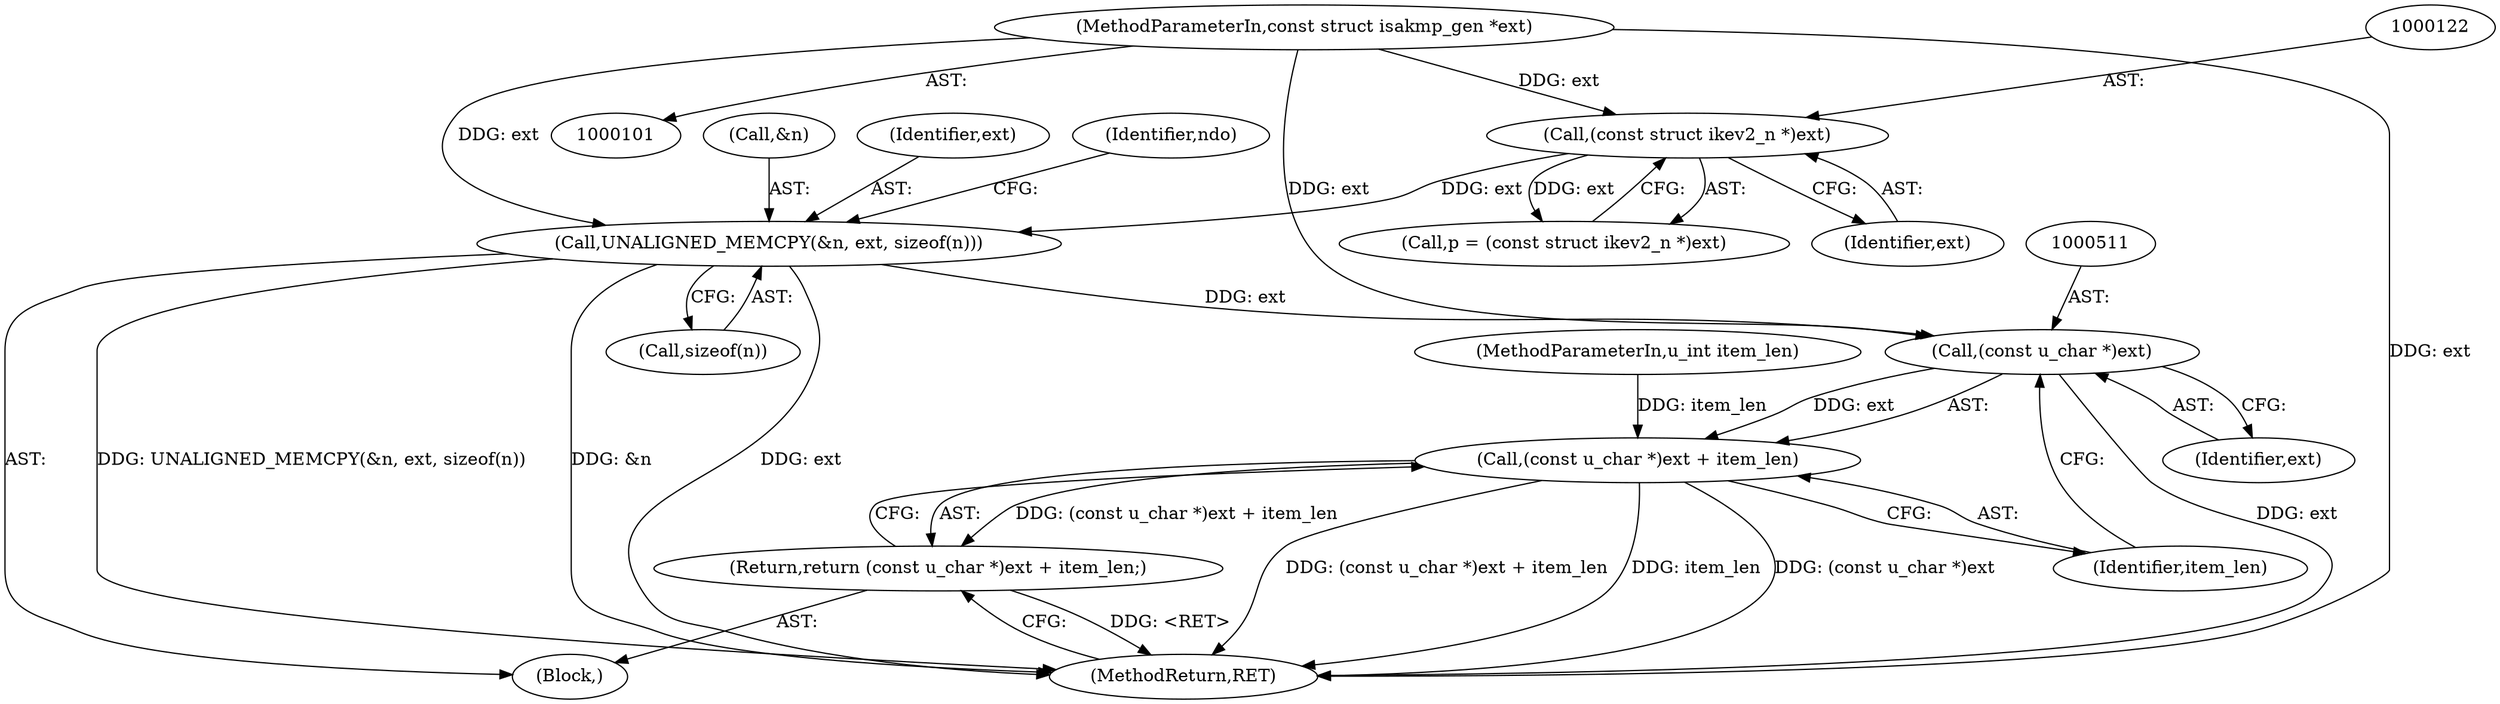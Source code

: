digraph "0_tcpdump_c2ef693866beae071a24b45c49f9674af1df4028_2@pointer" {
"1000127" [label="(Call,UNALIGNED_MEMCPY(&n, ext, sizeof(n)))"];
"1000121" [label="(Call,(const struct ikev2_n *)ext)"];
"1000104" [label="(MethodParameterIn,const struct isakmp_gen *ext)"];
"1000510" [label="(Call,(const u_char *)ext)"];
"1000509" [label="(Call,(const u_char *)ext + item_len)"];
"1000508" [label="(Return,return (const u_char *)ext + item_len;)"];
"1000509" [label="(Call,(const u_char *)ext + item_len)"];
"1000134" [label="(Identifier,ndo)"];
"1000104" [label="(MethodParameterIn,const struct isakmp_gen *ext)"];
"1000111" [label="(Block,)"];
"1000131" [label="(Call,sizeof(n))"];
"1000510" [label="(Call,(const u_char *)ext)"];
"1000524" [label="(MethodReturn,RET)"];
"1000127" [label="(Call,UNALIGNED_MEMCPY(&n, ext, sizeof(n)))"];
"1000512" [label="(Identifier,ext)"];
"1000508" [label="(Return,return (const u_char *)ext + item_len;)"];
"1000128" [label="(Call,&n)"];
"1000105" [label="(MethodParameterIn,u_int item_len)"];
"1000119" [label="(Call,p = (const struct ikev2_n *)ext)"];
"1000121" [label="(Call,(const struct ikev2_n *)ext)"];
"1000123" [label="(Identifier,ext)"];
"1000130" [label="(Identifier,ext)"];
"1000513" [label="(Identifier,item_len)"];
"1000127" -> "1000111"  [label="AST: "];
"1000127" -> "1000131"  [label="CFG: "];
"1000128" -> "1000127"  [label="AST: "];
"1000130" -> "1000127"  [label="AST: "];
"1000131" -> "1000127"  [label="AST: "];
"1000134" -> "1000127"  [label="CFG: "];
"1000127" -> "1000524"  [label="DDG: ext"];
"1000127" -> "1000524"  [label="DDG: UNALIGNED_MEMCPY(&n, ext, sizeof(n))"];
"1000127" -> "1000524"  [label="DDG: &n"];
"1000121" -> "1000127"  [label="DDG: ext"];
"1000104" -> "1000127"  [label="DDG: ext"];
"1000127" -> "1000510"  [label="DDG: ext"];
"1000121" -> "1000119"  [label="AST: "];
"1000121" -> "1000123"  [label="CFG: "];
"1000122" -> "1000121"  [label="AST: "];
"1000123" -> "1000121"  [label="AST: "];
"1000119" -> "1000121"  [label="CFG: "];
"1000121" -> "1000119"  [label="DDG: ext"];
"1000104" -> "1000121"  [label="DDG: ext"];
"1000104" -> "1000101"  [label="AST: "];
"1000104" -> "1000524"  [label="DDG: ext"];
"1000104" -> "1000510"  [label="DDG: ext"];
"1000510" -> "1000509"  [label="AST: "];
"1000510" -> "1000512"  [label="CFG: "];
"1000511" -> "1000510"  [label="AST: "];
"1000512" -> "1000510"  [label="AST: "];
"1000513" -> "1000510"  [label="CFG: "];
"1000510" -> "1000524"  [label="DDG: ext"];
"1000510" -> "1000509"  [label="DDG: ext"];
"1000509" -> "1000508"  [label="AST: "];
"1000509" -> "1000513"  [label="CFG: "];
"1000513" -> "1000509"  [label="AST: "];
"1000508" -> "1000509"  [label="CFG: "];
"1000509" -> "1000524"  [label="DDG: (const u_char *)ext + item_len"];
"1000509" -> "1000524"  [label="DDG: item_len"];
"1000509" -> "1000524"  [label="DDG: (const u_char *)ext"];
"1000509" -> "1000508"  [label="DDG: (const u_char *)ext + item_len"];
"1000105" -> "1000509"  [label="DDG: item_len"];
"1000508" -> "1000111"  [label="AST: "];
"1000524" -> "1000508"  [label="CFG: "];
"1000508" -> "1000524"  [label="DDG: <RET>"];
}
